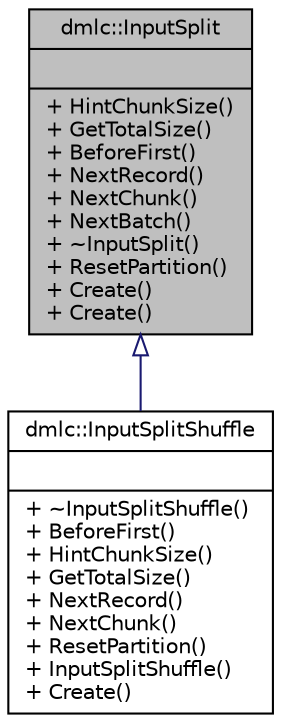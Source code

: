 digraph "dmlc::InputSplit"
{
 // LATEX_PDF_SIZE
  edge [fontname="Helvetica",fontsize="10",labelfontname="Helvetica",labelfontsize="10"];
  node [fontname="Helvetica",fontsize="10",shape=record];
  Node1 [label="{dmlc::InputSplit\n||+ HintChunkSize()\l+ GetTotalSize()\l+ BeforeFirst()\l+ NextRecord()\l+ NextChunk()\l+ NextBatch()\l+ ~InputSplit()\l+ ResetPartition()\l+ Create()\l+ Create()\l}",height=0.2,width=0.4,color="black", fillcolor="grey75", style="filled", fontcolor="black",tooltip="input split creates that allows reading of records from split of data, independent part that covers a..."];
  Node1 -> Node2 [dir="back",color="midnightblue",fontsize="10",style="solid",arrowtail="onormal",fontname="Helvetica"];
  Node2 [label="{dmlc::InputSplitShuffle\n||+ ~InputSplitShuffle()\l+ BeforeFirst()\l+ HintChunkSize()\l+ GetTotalSize()\l+ NextRecord()\l+ NextChunk()\l+ ResetPartition()\l+ InputSplitShuffle()\l+ Create()\l}",height=0.2,width=0.4,color="black", fillcolor="white", style="filled",URL="$classdmlc_1_1InputSplitShuffle.html",tooltip="class to construct input split with global shuffling"];
}
